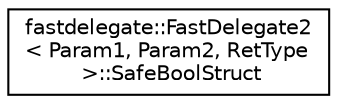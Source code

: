 digraph "Graphical Class Hierarchy"
{
 // INTERACTIVE_SVG=YES
  edge [fontname="Helvetica",fontsize="10",labelfontname="Helvetica",labelfontsize="10"];
  node [fontname="Helvetica",fontsize="10",shape=record];
  rankdir="LR";
  Node1 [label="fastdelegate::FastDelegate2\l\< Param1, Param2, RetType\l \>::SafeBoolStruct",height=0.2,width=0.4,color="black", fillcolor="white", style="filled",URL="$structfastdelegate_1_1FastDelegate2_1_1SafeBoolStruct.html"];
}
